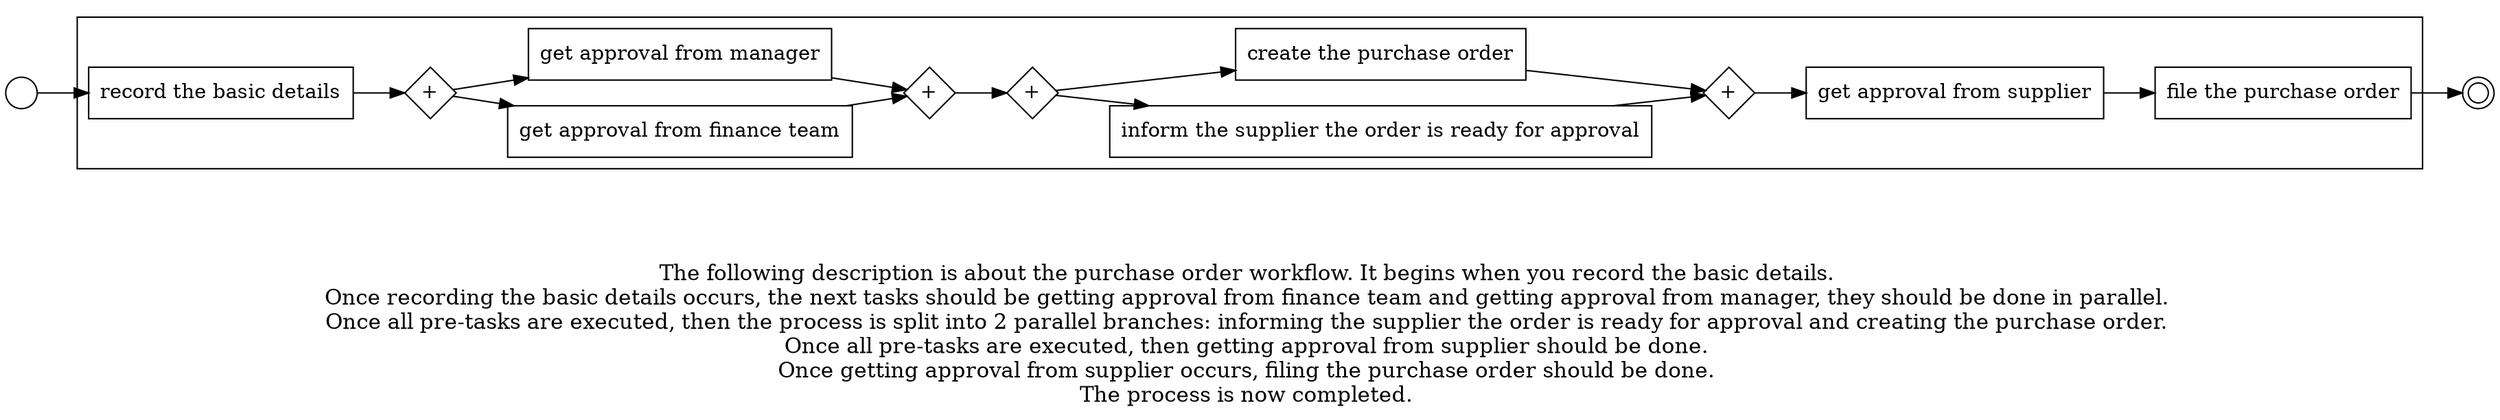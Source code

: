 digraph purchase_order_workflow_65 {
	graph [rankdir=LR]
	START_NODE [label="" shape=circle width=0.3]
	subgraph CLUSTER_0 {
		"record the basic details" [shape=box]
		"AND_SPLIT--2. Approval_UHU9" [label="+" fixedsize=true shape=diamond width=0.5]
		"record the basic details" -> "AND_SPLIT--2. Approval_UHU9"
		"get approval from finance team" [shape=box]
		"AND_SPLIT--2. Approval_UHU9" -> "get approval from finance team"
		"get approval from manager" [shape=box]
		"AND_SPLIT--2. Approval_UHU9" -> "get approval from manager"
		"AND_JOIN--2. Approval_UHU9" [label="+" fixedsize=true shape=diamond width=0.5]
		"get approval from finance team" -> "AND_JOIN--2. Approval_UHU9"
		"get approval from manager" -> "AND_JOIN--2. Approval_UHU9"
		"AND_SPLIT--4. Creation_6I4D" [label="+" fixedsize=true shape=diamond width=0.5]
		"AND_JOIN--2. Approval_UHU9" -> "AND_SPLIT--4. Creation_6I4D"
		"inform the supplier the order is ready for approval" [shape=box]
		"AND_SPLIT--4. Creation_6I4D" -> "inform the supplier the order is ready for approval"
		"create the purchase order" [shape=box]
		"AND_SPLIT--4. Creation_6I4D" -> "create the purchase order"
		"AND_JOIN--4. Creation_6I4D" [label="+" fixedsize=true shape=diamond width=0.5]
		"inform the supplier the order is ready for approval" -> "AND_JOIN--4. Creation_6I4D"
		"create the purchase order" -> "AND_JOIN--4. Creation_6I4D"
		"get approval from supplier" [shape=box]
		"AND_JOIN--4. Creation_6I4D" -> "get approval from supplier"
		"file the purchase order" [shape=box]
		"get approval from supplier" -> "file the purchase order"
	}
	START_NODE -> "record the basic details"
	END_NODE [label="" shape=doublecircle width=0.2]
	"file the purchase order" -> END_NODE
	fontsize=15 label="\n\n
The following description is about the purchase order workflow. It begins when you record the basic details. 
Once recording the basic details occurs, the next tasks should be getting approval from finance team and getting approval from manager, they should be done in parallel. 
Once all pre-tasks are executed, then the process is split into 2 parallel branches: informing the supplier the order is ready for approval and creating the purchase order. 
Once all pre-tasks are executed, then getting approval from supplier should be done. 
Once getting approval from supplier occurs, filing the purchase order should be done. 
The process is now completed. 
"
}

